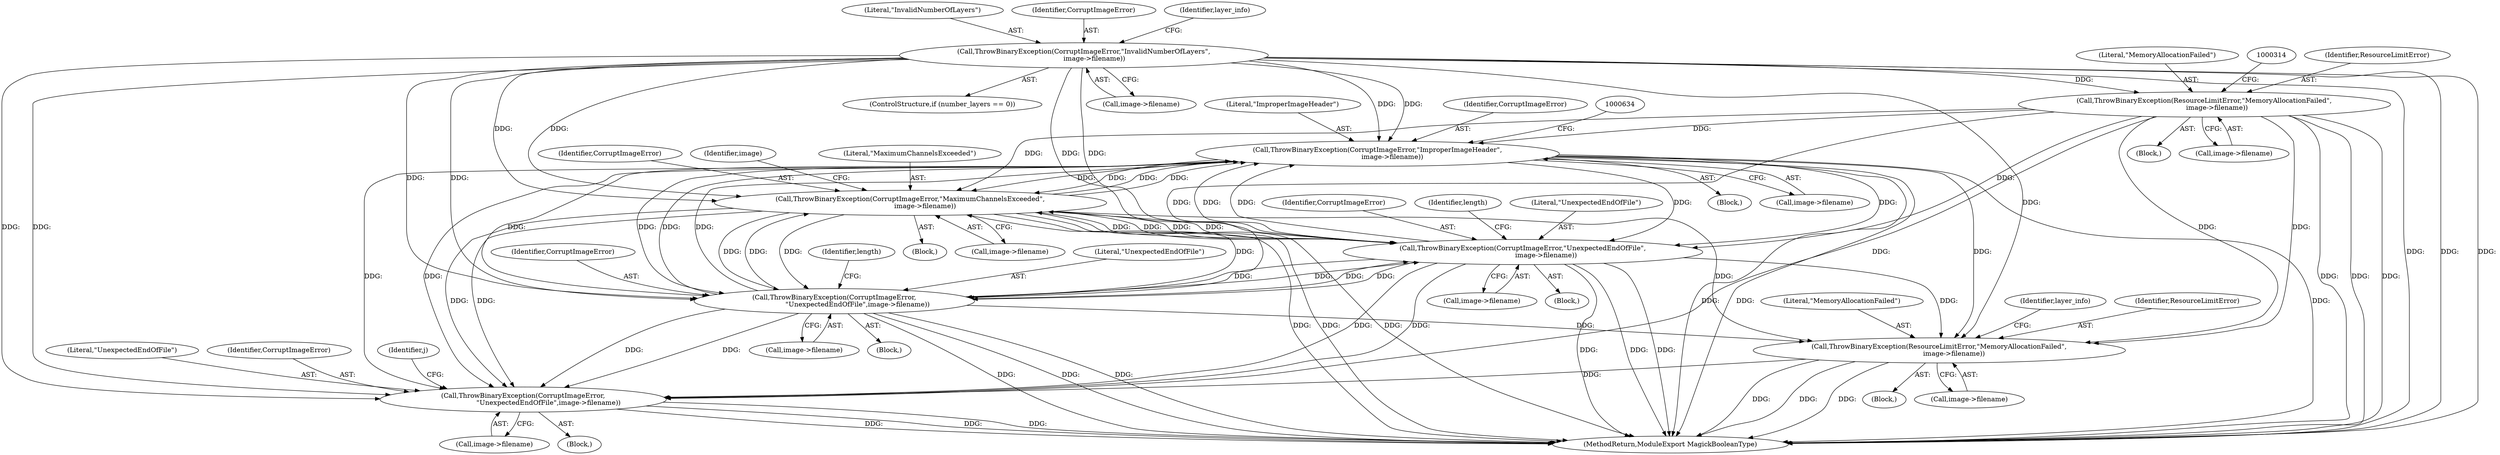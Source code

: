 digraph "0_ImageMagick_7d65a814ac76bd04760072c33e452371692ee790@pointer" {
"1000627" [label="(Call,ThrowBinaryException(CorruptImageError,\"ImproperImageHeader\",\n              image->filename))"];
"1000442" [label="(Call,ThrowBinaryException(CorruptImageError,\"MaximumChannelsExceeded\",\n              image->filename))"];
"1001027" [label="(Call,ThrowBinaryException(CorruptImageError,\"UnexpectedEndOfFile\",\n                      image->filename))"];
"1001190" [label="(Call,ThrowBinaryException(CorruptImageError,\n                      \"UnexpectedEndOfFile\",image->filename))"];
"1000627" [label="(Call,ThrowBinaryException(CorruptImageError,\"ImproperImageHeader\",\n              image->filename))"];
"1000271" [label="(Call,ThrowBinaryException(CorruptImageError,\"InvalidNumberOfLayers\",\n          image->filename))"];
"1000307" [label="(Call,ThrowBinaryException(ResourceLimitError,\"MemoryAllocationFailed\",\n            image->filename))"];
"1001356" [label="(Call,ThrowBinaryException(ResourceLimitError,\"MemoryAllocationFailed\",\n              image->filename))"];
"1001463" [label="(Call,ThrowBinaryException(CorruptImageError,\n                        \"UnexpectedEndOfFile\",image->filename))"];
"1000443" [label="(Identifier,CorruptImageError)"];
"1001366" [label="(Identifier,layer_info)"];
"1000267" [label="(ControlStructure,if (number_layers == 0))"];
"1000274" [label="(Call,image->filename)"];
"1000271" [label="(Call,ThrowBinaryException(CorruptImageError,\"InvalidNumberOfLayers\",\n          image->filename))"];
"1000310" [label="(Call,image->filename)"];
"1000436" [label="(Block,)"];
"1001463" [label="(Call,ThrowBinaryException(CorruptImageError,\n                        \"UnexpectedEndOfFile\",image->filename))"];
"1001191" [label="(Identifier,CorruptImageError)"];
"1001197" [label="(Identifier,length)"];
"1001028" [label="(Identifier,CorruptImageError)"];
"1000294" [label="(Block,)"];
"1000307" [label="(Call,ThrowBinaryException(ResourceLimitError,\"MemoryAllocationFailed\",\n            image->filename))"];
"1000608" [label="(Block,)"];
"1000630" [label="(Call,image->filename)"];
"1001465" [label="(Literal,\"UnexpectedEndOfFile\")"];
"1000451" [label="(Identifier,image)"];
"1001184" [label="(Block,)"];
"1000629" [label="(Literal,\"ImproperImageHeader\")"];
"1001027" [label="(Call,ThrowBinaryException(CorruptImageError,\"UnexpectedEndOfFile\",\n                      image->filename))"];
"1000273" [label="(Literal,\"InvalidNumberOfLayers\")"];
"1001335" [label="(Block,)"];
"1001030" [label="(Call,image->filename)"];
"1001464" [label="(Identifier,CorruptImageError)"];
"1001192" [label="(Literal,\"UnexpectedEndOfFile\")"];
"1000442" [label="(Call,ThrowBinaryException(CorruptImageError,\"MaximumChannelsExceeded\",\n              image->filename))"];
"1001190" [label="(Call,ThrowBinaryException(CorruptImageError,\n                      \"UnexpectedEndOfFile\",image->filename))"];
"1001359" [label="(Call,image->filename)"];
"1000627" [label="(Call,ThrowBinaryException(CorruptImageError,\"ImproperImageHeader\",\n              image->filename))"];
"1000308" [label="(Identifier,ResourceLimitError)"];
"1001357" [label="(Identifier,ResourceLimitError)"];
"1000444" [label="(Literal,\"MaximumChannelsExceeded\")"];
"1000272" [label="(Identifier,CorruptImageError)"];
"1001034" [label="(Identifier,length)"];
"1001466" [label="(Call,image->filename)"];
"1001029" [label="(Literal,\"UnexpectedEndOfFile\")"];
"1000628" [label="(Identifier,CorruptImageError)"];
"1001356" [label="(Call,ThrowBinaryException(ResourceLimitError,\"MemoryAllocationFailed\",\n              image->filename))"];
"1001193" [label="(Call,image->filename)"];
"1000278" [label="(Identifier,layer_info)"];
"1001439" [label="(Identifier,j)"];
"1001665" [label="(MethodReturn,ModuleExport MagickBooleanType)"];
"1001457" [label="(Block,)"];
"1000445" [label="(Call,image->filename)"];
"1001021" [label="(Block,)"];
"1001358" [label="(Literal,\"MemoryAllocationFailed\")"];
"1000309" [label="(Literal,\"MemoryAllocationFailed\")"];
"1000627" -> "1000608"  [label="AST: "];
"1000627" -> "1000630"  [label="CFG: "];
"1000628" -> "1000627"  [label="AST: "];
"1000629" -> "1000627"  [label="AST: "];
"1000630" -> "1000627"  [label="AST: "];
"1000634" -> "1000627"  [label="CFG: "];
"1000627" -> "1001665"  [label="DDG: "];
"1000627" -> "1001665"  [label="DDG: "];
"1000627" -> "1001665"  [label="DDG: "];
"1000627" -> "1000442"  [label="DDG: "];
"1000627" -> "1000442"  [label="DDG: "];
"1000442" -> "1000627"  [label="DDG: "];
"1000442" -> "1000627"  [label="DDG: "];
"1001027" -> "1000627"  [label="DDG: "];
"1001027" -> "1000627"  [label="DDG: "];
"1001190" -> "1000627"  [label="DDG: "];
"1001190" -> "1000627"  [label="DDG: "];
"1000271" -> "1000627"  [label="DDG: "];
"1000271" -> "1000627"  [label="DDG: "];
"1000307" -> "1000627"  [label="DDG: "];
"1000627" -> "1001027"  [label="DDG: "];
"1000627" -> "1001027"  [label="DDG: "];
"1000627" -> "1001190"  [label="DDG: "];
"1000627" -> "1001190"  [label="DDG: "];
"1000627" -> "1001356"  [label="DDG: "];
"1000627" -> "1001463"  [label="DDG: "];
"1000627" -> "1001463"  [label="DDG: "];
"1000442" -> "1000436"  [label="AST: "];
"1000442" -> "1000445"  [label="CFG: "];
"1000443" -> "1000442"  [label="AST: "];
"1000444" -> "1000442"  [label="AST: "];
"1000445" -> "1000442"  [label="AST: "];
"1000451" -> "1000442"  [label="CFG: "];
"1000442" -> "1001665"  [label="DDG: "];
"1000442" -> "1001665"  [label="DDG: "];
"1000442" -> "1001665"  [label="DDG: "];
"1001027" -> "1000442"  [label="DDG: "];
"1001027" -> "1000442"  [label="DDG: "];
"1001190" -> "1000442"  [label="DDG: "];
"1001190" -> "1000442"  [label="DDG: "];
"1000271" -> "1000442"  [label="DDG: "];
"1000271" -> "1000442"  [label="DDG: "];
"1000307" -> "1000442"  [label="DDG: "];
"1000442" -> "1001027"  [label="DDG: "];
"1000442" -> "1001027"  [label="DDG: "];
"1000442" -> "1001190"  [label="DDG: "];
"1000442" -> "1001190"  [label="DDG: "];
"1000442" -> "1001356"  [label="DDG: "];
"1000442" -> "1001463"  [label="DDG: "];
"1000442" -> "1001463"  [label="DDG: "];
"1001027" -> "1001021"  [label="AST: "];
"1001027" -> "1001030"  [label="CFG: "];
"1001028" -> "1001027"  [label="AST: "];
"1001029" -> "1001027"  [label="AST: "];
"1001030" -> "1001027"  [label="AST: "];
"1001034" -> "1001027"  [label="CFG: "];
"1001027" -> "1001665"  [label="DDG: "];
"1001027" -> "1001665"  [label="DDG: "];
"1001027" -> "1001665"  [label="DDG: "];
"1001190" -> "1001027"  [label="DDG: "];
"1001190" -> "1001027"  [label="DDG: "];
"1000271" -> "1001027"  [label="DDG: "];
"1000271" -> "1001027"  [label="DDG: "];
"1000307" -> "1001027"  [label="DDG: "];
"1001027" -> "1001190"  [label="DDG: "];
"1001027" -> "1001190"  [label="DDG: "];
"1001027" -> "1001356"  [label="DDG: "];
"1001027" -> "1001463"  [label="DDG: "];
"1001027" -> "1001463"  [label="DDG: "];
"1001190" -> "1001184"  [label="AST: "];
"1001190" -> "1001193"  [label="CFG: "];
"1001191" -> "1001190"  [label="AST: "];
"1001192" -> "1001190"  [label="AST: "];
"1001193" -> "1001190"  [label="AST: "];
"1001197" -> "1001190"  [label="CFG: "];
"1001190" -> "1001665"  [label="DDG: "];
"1001190" -> "1001665"  [label="DDG: "];
"1001190" -> "1001665"  [label="DDG: "];
"1000271" -> "1001190"  [label="DDG: "];
"1000271" -> "1001190"  [label="DDG: "];
"1000307" -> "1001190"  [label="DDG: "];
"1001190" -> "1001356"  [label="DDG: "];
"1001190" -> "1001463"  [label="DDG: "];
"1001190" -> "1001463"  [label="DDG: "];
"1000271" -> "1000267"  [label="AST: "];
"1000271" -> "1000274"  [label="CFG: "];
"1000272" -> "1000271"  [label="AST: "];
"1000273" -> "1000271"  [label="AST: "];
"1000274" -> "1000271"  [label="AST: "];
"1000278" -> "1000271"  [label="CFG: "];
"1000271" -> "1001665"  [label="DDG: "];
"1000271" -> "1001665"  [label="DDG: "];
"1000271" -> "1001665"  [label="DDG: "];
"1000271" -> "1000307"  [label="DDG: "];
"1000271" -> "1001356"  [label="DDG: "];
"1000271" -> "1001463"  [label="DDG: "];
"1000271" -> "1001463"  [label="DDG: "];
"1000307" -> "1000294"  [label="AST: "];
"1000307" -> "1000310"  [label="CFG: "];
"1000308" -> "1000307"  [label="AST: "];
"1000309" -> "1000307"  [label="AST: "];
"1000310" -> "1000307"  [label="AST: "];
"1000314" -> "1000307"  [label="CFG: "];
"1000307" -> "1001665"  [label="DDG: "];
"1000307" -> "1001665"  [label="DDG: "];
"1000307" -> "1001665"  [label="DDG: "];
"1000307" -> "1001356"  [label="DDG: "];
"1000307" -> "1001356"  [label="DDG: "];
"1000307" -> "1001463"  [label="DDG: "];
"1001356" -> "1001335"  [label="AST: "];
"1001356" -> "1001359"  [label="CFG: "];
"1001357" -> "1001356"  [label="AST: "];
"1001358" -> "1001356"  [label="AST: "];
"1001359" -> "1001356"  [label="AST: "];
"1001366" -> "1001356"  [label="CFG: "];
"1001356" -> "1001665"  [label="DDG: "];
"1001356" -> "1001665"  [label="DDG: "];
"1001356" -> "1001665"  [label="DDG: "];
"1001356" -> "1001463"  [label="DDG: "];
"1001463" -> "1001457"  [label="AST: "];
"1001463" -> "1001466"  [label="CFG: "];
"1001464" -> "1001463"  [label="AST: "];
"1001465" -> "1001463"  [label="AST: "];
"1001466" -> "1001463"  [label="AST: "];
"1001439" -> "1001463"  [label="CFG: "];
"1001463" -> "1001665"  [label="DDG: "];
"1001463" -> "1001665"  [label="DDG: "];
"1001463" -> "1001665"  [label="DDG: "];
}
